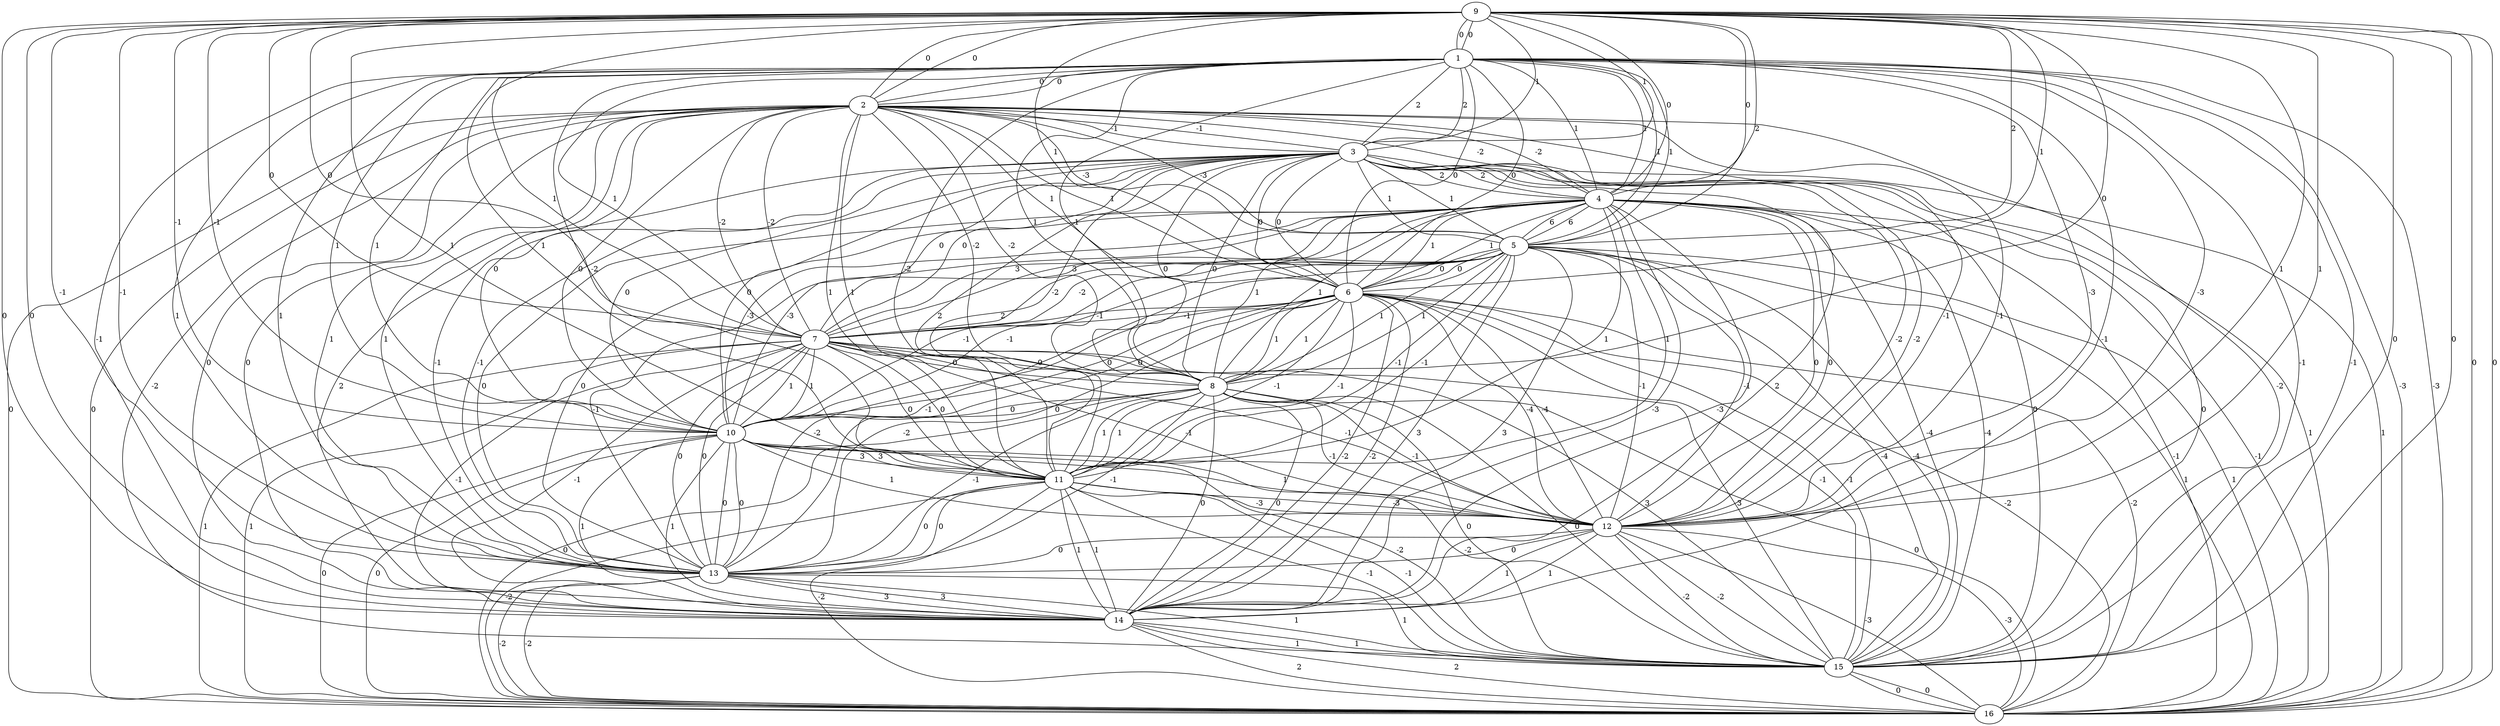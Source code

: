 graph G {
1;
2;
3;
4;
5;
6;
7;
8;
9;
10;
11;
12;
13;
14;
15;
16;
1 -- 2  [label=0];
1 -- 3  [label=2];
1 -- 4  [label=1];
1 -- 5  [label=1];
1 -- 6  [label=0];
1 -- 7  [label=1];
1 -- 8  [label=1];
1 -- 10  [label=1];
1 -- 11  [label="-2"];
1 -- 12  [label="-3"];
1 -- 13  [label=1];
1 -- 14  [label="-1"];
1 -- 15  [label="-1"];
1 -- 16  [label="-3"];
2 -- 3  [label="-1"];
2 -- 4  [label="-2"];
2 -- 5  [label="-3"];
2 -- 6  [label=1];
2 -- 7  [label="-2"];
2 -- 8  [label="-2"];
2 -- 10  [label=0];
2 -- 11  [label=1];
2 -- 12  [label="-1"];
2 -- 13  [label=1];
2 -- 14  [label=0];
2 -- 15  [label="-2"];
2 -- 16  [label=0];
3 -- 4  [label=2];
3 -- 5  [label=1];
3 -- 6  [label=0];
3 -- 7  [label=0];
3 -- 8  [label=0];
3 -- 10  [label=0];
3 -- 11  [label=2];
3 -- 12  [label="-2"];
3 -- 13  [label="-1"];
3 -- 14  [label=2];
3 -- 15  [label=0];
3 -- 16  [label=1];
4 -- 5  [label=6];
4 -- 6  [label=1];
4 -- 7  [label=3];
4 -- 8  [label=1];
4 -- 10  [label="-3"];
4 -- 11  [label=1];
4 -- 12  [label=0];
4 -- 13  [label=0];
4 -- 14  [label="-3"];
4 -- 15  [label="-4"];
4 -- 16  [label="-1"];
5 -- 6  [label=0];
5 -- 7  [label="-2"];
5 -- 8  [label=1];
5 -- 10  [label="-1"];
5 -- 11  [label="-1"];
5 -- 12  [label="-1"];
5 -- 13  [label="-1"];
5 -- 14  [label=3];
5 -- 15  [label="-4"];
5 -- 16  [label=1];
6 -- 7  [label="-1"];
6 -- 8  [label=1];
6 -- 10  [label=0];
6 -- 11  [label="-1"];
6 -- 12  [label="-4"];
6 -- 13  [label="-2"];
6 -- 14  [label="-2"];
6 -- 15  [label="-1"];
6 -- 16  [label="-2"];
7 -- 8  [label=0];
7 -- 10  [label=1];
7 -- 11  [label=0];
7 -- 12  [label="-1"];
7 -- 13  [label=0];
7 -- 14  [label="-1"];
7 -- 15  [label=3];
7 -- 16  [label=1];
8 -- 10  [label=0];
8 -- 11  [label=1];
8 -- 12  [label="-1"];
8 -- 13  [label="-1"];
8 -- 14  [label=0];
8 -- 15  [label=0];
8 -- 16  [label=0];
9 -- 1  [label=0];
9 -- 2  [label=0];
9 -- 3  [label=1];
9 -- 4  [label=0];
9 -- 5  [label=2];
9 -- 6  [label=1];
9 -- 7  [label=0];
9 -- 8  [label=0];
9 -- 10  [label="-1"];
9 -- 11  [label=1];
9 -- 12  [label=1];
9 -- 13  [label="-1"];
9 -- 14  [label=0];
9 -- 15  [label=0];
9 -- 16  [label=0];
10 -- 11  [label=3];
10 -- 12  [label=1];
10 -- 13  [label=0];
10 -- 14  [label=1];
10 -- 15  [label="-2"];
10 -- 16  [label=0];
11 -- 12  [label="-3"];
11 -- 13  [label=0];
11 -- 14  [label=1];
11 -- 15  [label="-1"];
11 -- 16  [label="-2"];
12 -- 13  [label=0];
12 -- 14  [label=1];
12 -- 15  [label="-2"];
12 -- 16  [label="-3"];
13 -- 14  [label=3];
13 -- 15  [label=1];
13 -- 16  [label="-2"];
14 -- 15  [label=1];
14 -- 16  [label=2];
15 -- 16  [label=0];
9 -- 1  [label=0];
9 -- 2  [label=0];
9 -- 3  [label=1];
9 -- 4  [label=0];
9 -- 5  [label=2];
9 -- 6  [label=1];
9 -- 7  [label=0];
9 -- 10  [label="-1"];
9 -- 11  [label=1];
9 -- 12  [label=1];
9 -- 13  [label="-1"];
9 -- 14  [label=0];
9 -- 15  [label=0];
9 -- 16  [label=0];
1 -- 2  [label=0];
1 -- 3  [label=2];
1 -- 4  [label=1];
1 -- 5  [label=1];
1 -- 6  [label=0];
1 -- 7  [label=1];
1 -- 8  [label=1];
1 -- 10  [label=1];
1 -- 11  [label="-2"];
1 -- 12  [label="-3"];
1 -- 13  [label=1];
1 -- 14  [label="-1"];
1 -- 15  [label="-1"];
1 -- 16  [label="-3"];
2 -- 3  [label="-1"];
2 -- 4  [label="-2"];
2 -- 5  [label="-3"];
2 -- 6  [label=1];
2 -- 7  [label="-2"];
2 -- 8  [label="-2"];
2 -- 10  [label=0];
2 -- 11  [label=1];
2 -- 12  [label="-1"];
2 -- 13  [label=1];
2 -- 14  [label=0];
2 -- 15  [label="-2"];
2 -- 16  [label=0];
3 -- 4  [label=2];
3 -- 5  [label=1];
3 -- 6  [label=0];
3 -- 7  [label=0];
3 -- 8  [label=0];
3 -- 10  [label=0];
3 -- 11  [label=2];
3 -- 12  [label="-2"];
3 -- 13  [label="-1"];
3 -- 14  [label=2];
3 -- 15  [label=0];
3 -- 16  [label=1];
4 -- 5  [label=6];
4 -- 6  [label=1];
4 -- 7  [label=3];
4 -- 8  [label=1];
4 -- 10  [label="-3"];
4 -- 11  [label=1];
4 -- 12  [label=0];
4 -- 13  [label=0];
4 -- 14  [label="-3"];
4 -- 15  [label="-4"];
4 -- 16  [label="-1"];
5 -- 6  [label=0];
5 -- 7  [label="-2"];
5 -- 8  [label=1];
5 -- 10  [label="-1"];
5 -- 11  [label="-1"];
5 -- 12  [label="-1"];
5 -- 13  [label="-1"];
5 -- 14  [label=3];
5 -- 15  [label="-4"];
5 -- 16  [label=1];
6 -- 7  [label="-1"];
6 -- 8  [label=1];
6 -- 10  [label=0];
6 -- 11  [label="-1"];
6 -- 12  [label="-4"];
6 -- 13  [label="-2"];
6 -- 14  [label="-2"];
6 -- 15  [label="-1"];
6 -- 16  [label="-2"];
7 -- 8  [label=0];
7 -- 10  [label=1];
7 -- 11  [label=0];
7 -- 12  [label="-1"];
7 -- 13  [label=0];
7 -- 14  [label="-1"];
7 -- 15  [label=3];
7 -- 16  [label=1];
8 -- 10  [label=0];
8 -- 11  [label=1];
8 -- 12  [label="-1"];
8 -- 13  [label="-1"];
8 -- 14  [label=0];
8 -- 15  [label=0];
8 -- 16  [label=0];
10 -- 11  [label=3];
10 -- 12  [label=1];
10 -- 13  [label=0];
10 -- 14  [label=1];
10 -- 15  [label="-2"];
10 -- 16  [label=0];
11 -- 12  [label="-3"];
11 -- 13  [label=0];
11 -- 14  [label=1];
11 -- 15  [label="-1"];
11 -- 16  [label="-2"];
12 -- 13  [label=0];
12 -- 14  [label=1];
12 -- 15  [label="-2"];
12 -- 16  [label="-3"];
13 -- 14  [label=3];
13 -- 15  [label=1];
13 -- 16  [label="-2"];
14 -- 15  [label=1];
14 -- 16  [label=2];
15 -- 16  [label=0];
}
